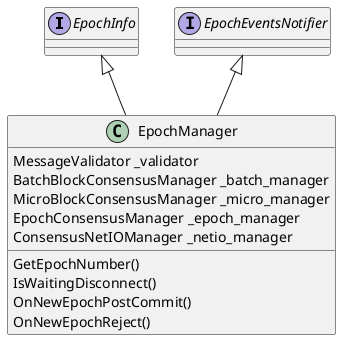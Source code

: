 @startuml

interface EpochInfo
interface EpochEventsNotifier

EpochInfo <|-- EpochManager
EpochEventsNotifier <|-- EpochManager

EpochManager : MessageValidator _validator
EpochManager : BatchBlockConsensusManager _batch_manager
EpochManager : MicroBlockConsensusManager _micro_manager
EpochManager : EpochConsensusManager _epoch_manager
EpochManager : ConsensusNetIOManager _netio_manager

EpochManager : GetEpochNumber()
EpochManager : IsWaitingDisconnect()
EpochManager : OnNewEpochPostCommit()
EpochManager : OnNewEpochReject()

@enduml

EpochManager : GetConnection
EpochManager : GetConnectionName
EpochManager : GetDelegateName
EpochManager : GetStateName
